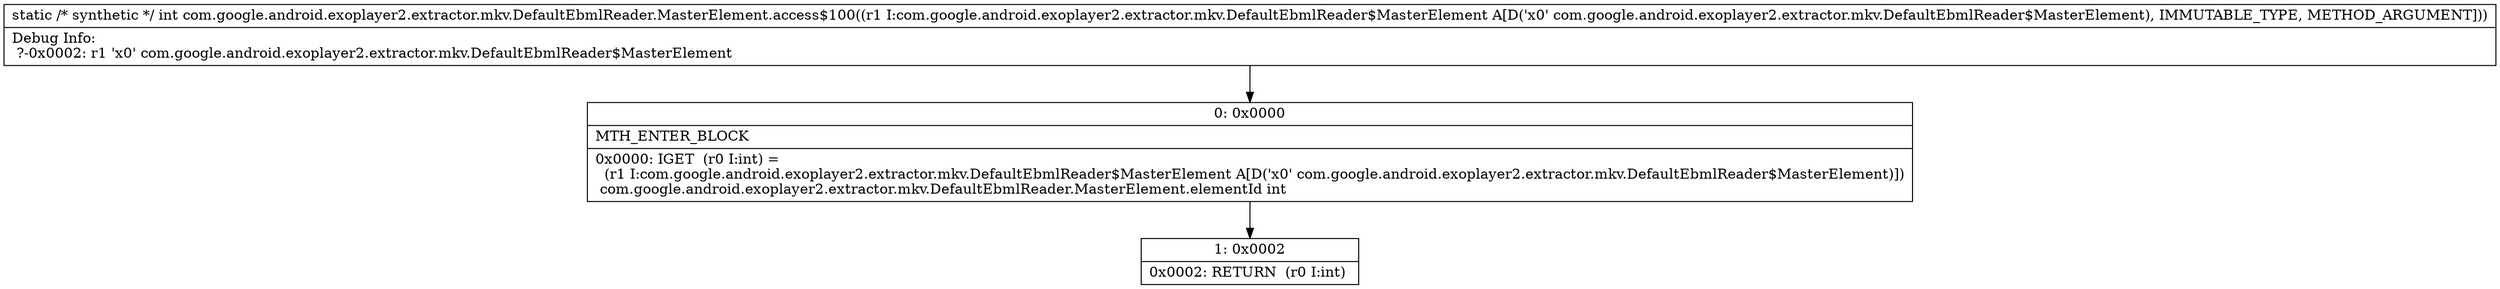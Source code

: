 digraph "CFG forcom.google.android.exoplayer2.extractor.mkv.DefaultEbmlReader.MasterElement.access$100(Lcom\/google\/android\/exoplayer2\/extractor\/mkv\/DefaultEbmlReader$MasterElement;)I" {
Node_0 [shape=record,label="{0\:\ 0x0000|MTH_ENTER_BLOCK\l|0x0000: IGET  (r0 I:int) = \l  (r1 I:com.google.android.exoplayer2.extractor.mkv.DefaultEbmlReader$MasterElement A[D('x0' com.google.android.exoplayer2.extractor.mkv.DefaultEbmlReader$MasterElement)])\l com.google.android.exoplayer2.extractor.mkv.DefaultEbmlReader.MasterElement.elementId int \l}"];
Node_1 [shape=record,label="{1\:\ 0x0002|0x0002: RETURN  (r0 I:int) \l}"];
MethodNode[shape=record,label="{static \/* synthetic *\/ int com.google.android.exoplayer2.extractor.mkv.DefaultEbmlReader.MasterElement.access$100((r1 I:com.google.android.exoplayer2.extractor.mkv.DefaultEbmlReader$MasterElement A[D('x0' com.google.android.exoplayer2.extractor.mkv.DefaultEbmlReader$MasterElement), IMMUTABLE_TYPE, METHOD_ARGUMENT]))  | Debug Info:\l  ?\-0x0002: r1 'x0' com.google.android.exoplayer2.extractor.mkv.DefaultEbmlReader$MasterElement\l}"];
MethodNode -> Node_0;
Node_0 -> Node_1;
}

